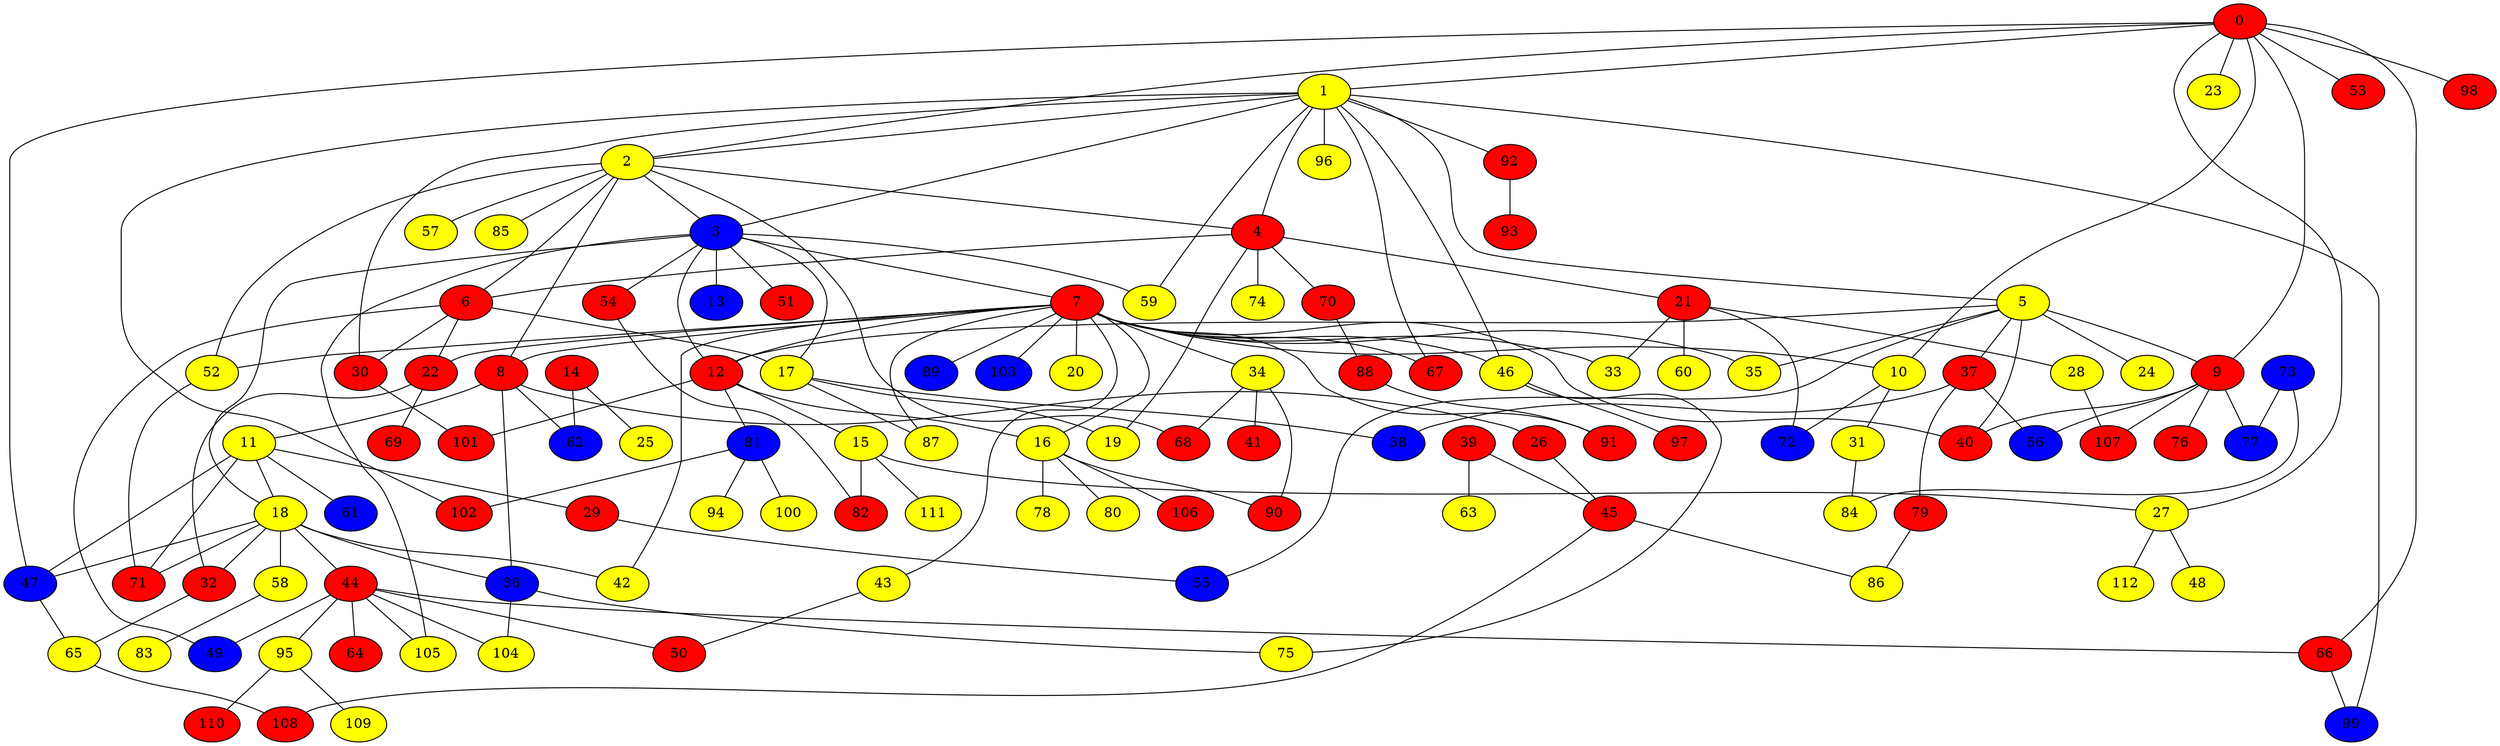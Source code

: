 graph {
0 [style = filled fillcolor = red];
1 [style = filled fillcolor = yellow];
2 [style = filled fillcolor = yellow];
3 [style = filled fillcolor = blue];
4 [style = filled fillcolor = red];
5 [style = filled fillcolor = yellow];
6 [style = filled fillcolor = red];
7 [style = filled fillcolor = red];
8 [style = filled fillcolor = red];
9 [style = filled fillcolor = red];
10 [style = filled fillcolor = yellow];
11 [style = filled fillcolor = yellow];
12 [style = filled fillcolor = red];
13 [style = filled fillcolor = blue];
14 [style = filled fillcolor = red];
15 [style = filled fillcolor = yellow];
16 [style = filled fillcolor = yellow];
17 [style = filled fillcolor = yellow];
18 [style = filled fillcolor = yellow];
19 [style = filled fillcolor = yellow];
20 [style = filled fillcolor = yellow];
21 [style = filled fillcolor = red];
22 [style = filled fillcolor = red];
23 [style = filled fillcolor = yellow];
24 [style = filled fillcolor = yellow];
25 [style = filled fillcolor = yellow];
26 [style = filled fillcolor = red];
27 [style = filled fillcolor = yellow];
28 [style = filled fillcolor = yellow];
29 [style = filled fillcolor = red];
30 [style = filled fillcolor = red];
31 [style = filled fillcolor = yellow];
32 [style = filled fillcolor = red];
33 [style = filled fillcolor = yellow];
34 [style = filled fillcolor = yellow];
35 [style = filled fillcolor = yellow];
36 [style = filled fillcolor = blue];
37 [style = filled fillcolor = red];
38 [style = filled fillcolor = blue];
39 [style = filled fillcolor = red];
40 [style = filled fillcolor = red];
41 [style = filled fillcolor = red];
42 [style = filled fillcolor = yellow];
43 [style = filled fillcolor = yellow];
44 [style = filled fillcolor = red];
45 [style = filled fillcolor = red];
46 [style = filled fillcolor = yellow];
47 [style = filled fillcolor = blue];
48 [style = filled fillcolor = yellow];
49 [style = filled fillcolor = blue];
50 [style = filled fillcolor = red];
51 [style = filled fillcolor = red];
52 [style = filled fillcolor = yellow];
53 [style = filled fillcolor = red];
54 [style = filled fillcolor = red];
55 [style = filled fillcolor = blue];
56 [style = filled fillcolor = blue];
57 [style = filled fillcolor = yellow];
58 [style = filled fillcolor = yellow];
59 [style = filled fillcolor = yellow];
60 [style = filled fillcolor = yellow];
61 [style = filled fillcolor = blue];
62 [style = filled fillcolor = blue];
63 [style = filled fillcolor = yellow];
64 [style = filled fillcolor = red];
65 [style = filled fillcolor = yellow];
66 [style = filled fillcolor = red];
67 [style = filled fillcolor = red];
68 [style = filled fillcolor = red];
69 [style = filled fillcolor = red];
70 [style = filled fillcolor = red];
71 [style = filled fillcolor = red];
72 [style = filled fillcolor = blue];
73 [style = filled fillcolor = blue];
74 [style = filled fillcolor = yellow];
75 [style = filled fillcolor = yellow];
76 [style = filled fillcolor = red];
77 [style = filled fillcolor = blue];
78 [style = filled fillcolor = yellow];
79 [style = filled fillcolor = red];
80 [style = filled fillcolor = yellow];
81 [style = filled fillcolor = blue];
82 [style = filled fillcolor = red];
83 [style = filled fillcolor = yellow];
84 [style = filled fillcolor = yellow];
85 [style = filled fillcolor = yellow];
86 [style = filled fillcolor = yellow];
87 [style = filled fillcolor = yellow];
88 [style = filled fillcolor = red];
89 [style = filled fillcolor = blue];
90 [style = filled fillcolor = red];
91 [style = filled fillcolor = red];
92 [style = filled fillcolor = red];
93 [style = filled fillcolor = red];
94 [style = filled fillcolor = yellow];
95 [style = filled fillcolor = yellow];
96 [style = filled fillcolor = yellow];
97 [style = filled fillcolor = red];
98 [style = filled fillcolor = red];
99 [style = filled fillcolor = blue];
100 [style = filled fillcolor = yellow];
101 [style = filled fillcolor = red];
102 [style = filled fillcolor = red];
103 [style = filled fillcolor = blue];
104 [style = filled fillcolor = yellow];
105 [style = filled fillcolor = yellow];
106 [style = filled fillcolor = red];
107 [style = filled fillcolor = red];
108 [style = filled fillcolor = red];
109 [style = filled fillcolor = yellow];
110 [style = filled fillcolor = red];
111 [style = filled fillcolor = yellow];
112 [style = filled fillcolor = yellow];
0 -- 10;
0 -- 9;
0 -- 2;
0 -- 1;
0 -- 23;
0 -- 27;
0 -- 47;
0 -- 53;
0 -- 66;
0 -- 98;
1 -- 2;
1 -- 3;
1 -- 4;
1 -- 5;
1 -- 30;
1 -- 46;
1 -- 59;
1 -- 67;
1 -- 92;
1 -- 96;
1 -- 99;
1 -- 102;
2 -- 3;
2 -- 4;
2 -- 6;
2 -- 8;
2 -- 52;
2 -- 57;
2 -- 68;
2 -- 85;
3 -- 7;
3 -- 12;
3 -- 13;
3 -- 17;
3 -- 18;
3 -- 51;
3 -- 54;
3 -- 59;
3 -- 105;
4 -- 6;
4 -- 19;
4 -- 21;
4 -- 70;
4 -- 74;
5 -- 9;
5 -- 12;
5 -- 24;
5 -- 35;
5 -- 37;
5 -- 40;
5 -- 55;
6 -- 17;
6 -- 22;
6 -- 30;
6 -- 49;
7 -- 8;
7 -- 10;
7 -- 12;
7 -- 16;
7 -- 20;
7 -- 22;
7 -- 33;
7 -- 34;
7 -- 35;
7 -- 40;
7 -- 42;
7 -- 43;
7 -- 46;
7 -- 52;
7 -- 67;
7 -- 87;
7 -- 89;
7 -- 91;
7 -- 103;
8 -- 11;
8 -- 26;
8 -- 36;
8 -- 62;
9 -- 40;
9 -- 56;
9 -- 76;
9 -- 77;
9 -- 107;
10 -- 31;
10 -- 72;
11 -- 18;
11 -- 29;
11 -- 47;
11 -- 61;
11 -- 71;
12 -- 15;
12 -- 16;
12 -- 81;
12 -- 101;
14 -- 25;
14 -- 62;
15 -- 27;
15 -- 82;
15 -- 111;
16 -- 78;
16 -- 80;
16 -- 90;
16 -- 106;
17 -- 19;
17 -- 38;
17 -- 87;
18 -- 32;
18 -- 36;
18 -- 42;
18 -- 44;
18 -- 47;
18 -- 58;
18 -- 71;
21 -- 28;
21 -- 33;
21 -- 60;
21 -- 72;
22 -- 32;
22 -- 69;
26 -- 45;
27 -- 48;
27 -- 112;
28 -- 107;
29 -- 55;
30 -- 101;
31 -- 84;
32 -- 65;
34 -- 41;
34 -- 68;
34 -- 90;
36 -- 75;
36 -- 104;
37 -- 38;
37 -- 56;
37 -- 79;
39 -- 45;
39 -- 63;
43 -- 50;
44 -- 49;
44 -- 50;
44 -- 64;
44 -- 66;
44 -- 95;
44 -- 104;
44 -- 105;
45 -- 86;
45 -- 108;
46 -- 75;
46 -- 97;
47 -- 65;
52 -- 71;
54 -- 82;
58 -- 83;
65 -- 108;
66 -- 99;
70 -- 88;
73 -- 77;
73 -- 84;
79 -- 86;
81 -- 94;
81 -- 100;
81 -- 102;
88 -- 91;
92 -- 93;
95 -- 109;
95 -- 110;
}
